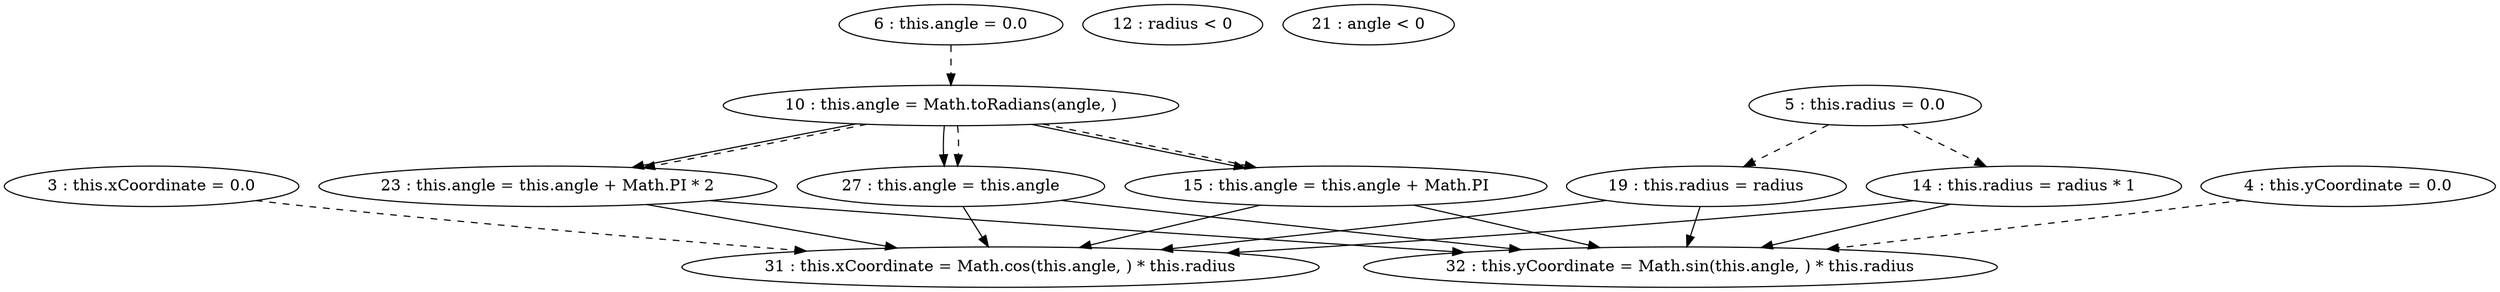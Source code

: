 digraph G {
"3 : this.xCoordinate = 0.0"
"3 : this.xCoordinate = 0.0" -> "31 : this.xCoordinate = Math.cos(this.angle, ) * this.radius" [style=dashed]
"4 : this.yCoordinate = 0.0"
"4 : this.yCoordinate = 0.0" -> "32 : this.yCoordinate = Math.sin(this.angle, ) * this.radius" [style=dashed]
"5 : this.radius = 0.0"
"5 : this.radius = 0.0" -> "14 : this.radius = radius * 1" [style=dashed]
"5 : this.radius = 0.0" -> "19 : this.radius = radius" [style=dashed]
"6 : this.angle = 0.0"
"6 : this.angle = 0.0" -> "10 : this.angle = Math.toRadians(angle, )" [style=dashed]
"10 : this.angle = Math.toRadians(angle, )"
"10 : this.angle = Math.toRadians(angle, )" -> "27 : this.angle = this.angle"
"10 : this.angle = Math.toRadians(angle, )" -> "15 : this.angle = this.angle + Math.PI"
"10 : this.angle = Math.toRadians(angle, )" -> "23 : this.angle = this.angle + Math.PI * 2"
"10 : this.angle = Math.toRadians(angle, )" -> "27 : this.angle = this.angle" [style=dashed]
"10 : this.angle = Math.toRadians(angle, )" -> "15 : this.angle = this.angle + Math.PI" [style=dashed]
"10 : this.angle = Math.toRadians(angle, )" -> "23 : this.angle = this.angle + Math.PI * 2" [style=dashed]
"12 : radius < 0"
"14 : this.radius = radius * 1"
"14 : this.radius = radius * 1" -> "32 : this.yCoordinate = Math.sin(this.angle, ) * this.radius"
"14 : this.radius = radius * 1" -> "31 : this.xCoordinate = Math.cos(this.angle, ) * this.radius"
"15 : this.angle = this.angle + Math.PI"
"15 : this.angle = this.angle + Math.PI" -> "32 : this.yCoordinate = Math.sin(this.angle, ) * this.radius"
"15 : this.angle = this.angle + Math.PI" -> "31 : this.xCoordinate = Math.cos(this.angle, ) * this.radius"
"19 : this.radius = radius"
"19 : this.radius = radius" -> "32 : this.yCoordinate = Math.sin(this.angle, ) * this.radius"
"19 : this.radius = radius" -> "31 : this.xCoordinate = Math.cos(this.angle, ) * this.radius"
"21 : angle < 0"
"23 : this.angle = this.angle + Math.PI * 2"
"23 : this.angle = this.angle + Math.PI * 2" -> "32 : this.yCoordinate = Math.sin(this.angle, ) * this.radius"
"23 : this.angle = this.angle + Math.PI * 2" -> "31 : this.xCoordinate = Math.cos(this.angle, ) * this.radius"
"27 : this.angle = this.angle"
"27 : this.angle = this.angle" -> "32 : this.yCoordinate = Math.sin(this.angle, ) * this.radius"
"27 : this.angle = this.angle" -> "31 : this.xCoordinate = Math.cos(this.angle, ) * this.radius"
"31 : this.xCoordinate = Math.cos(this.angle, ) * this.radius"
"32 : this.yCoordinate = Math.sin(this.angle, ) * this.radius"
}